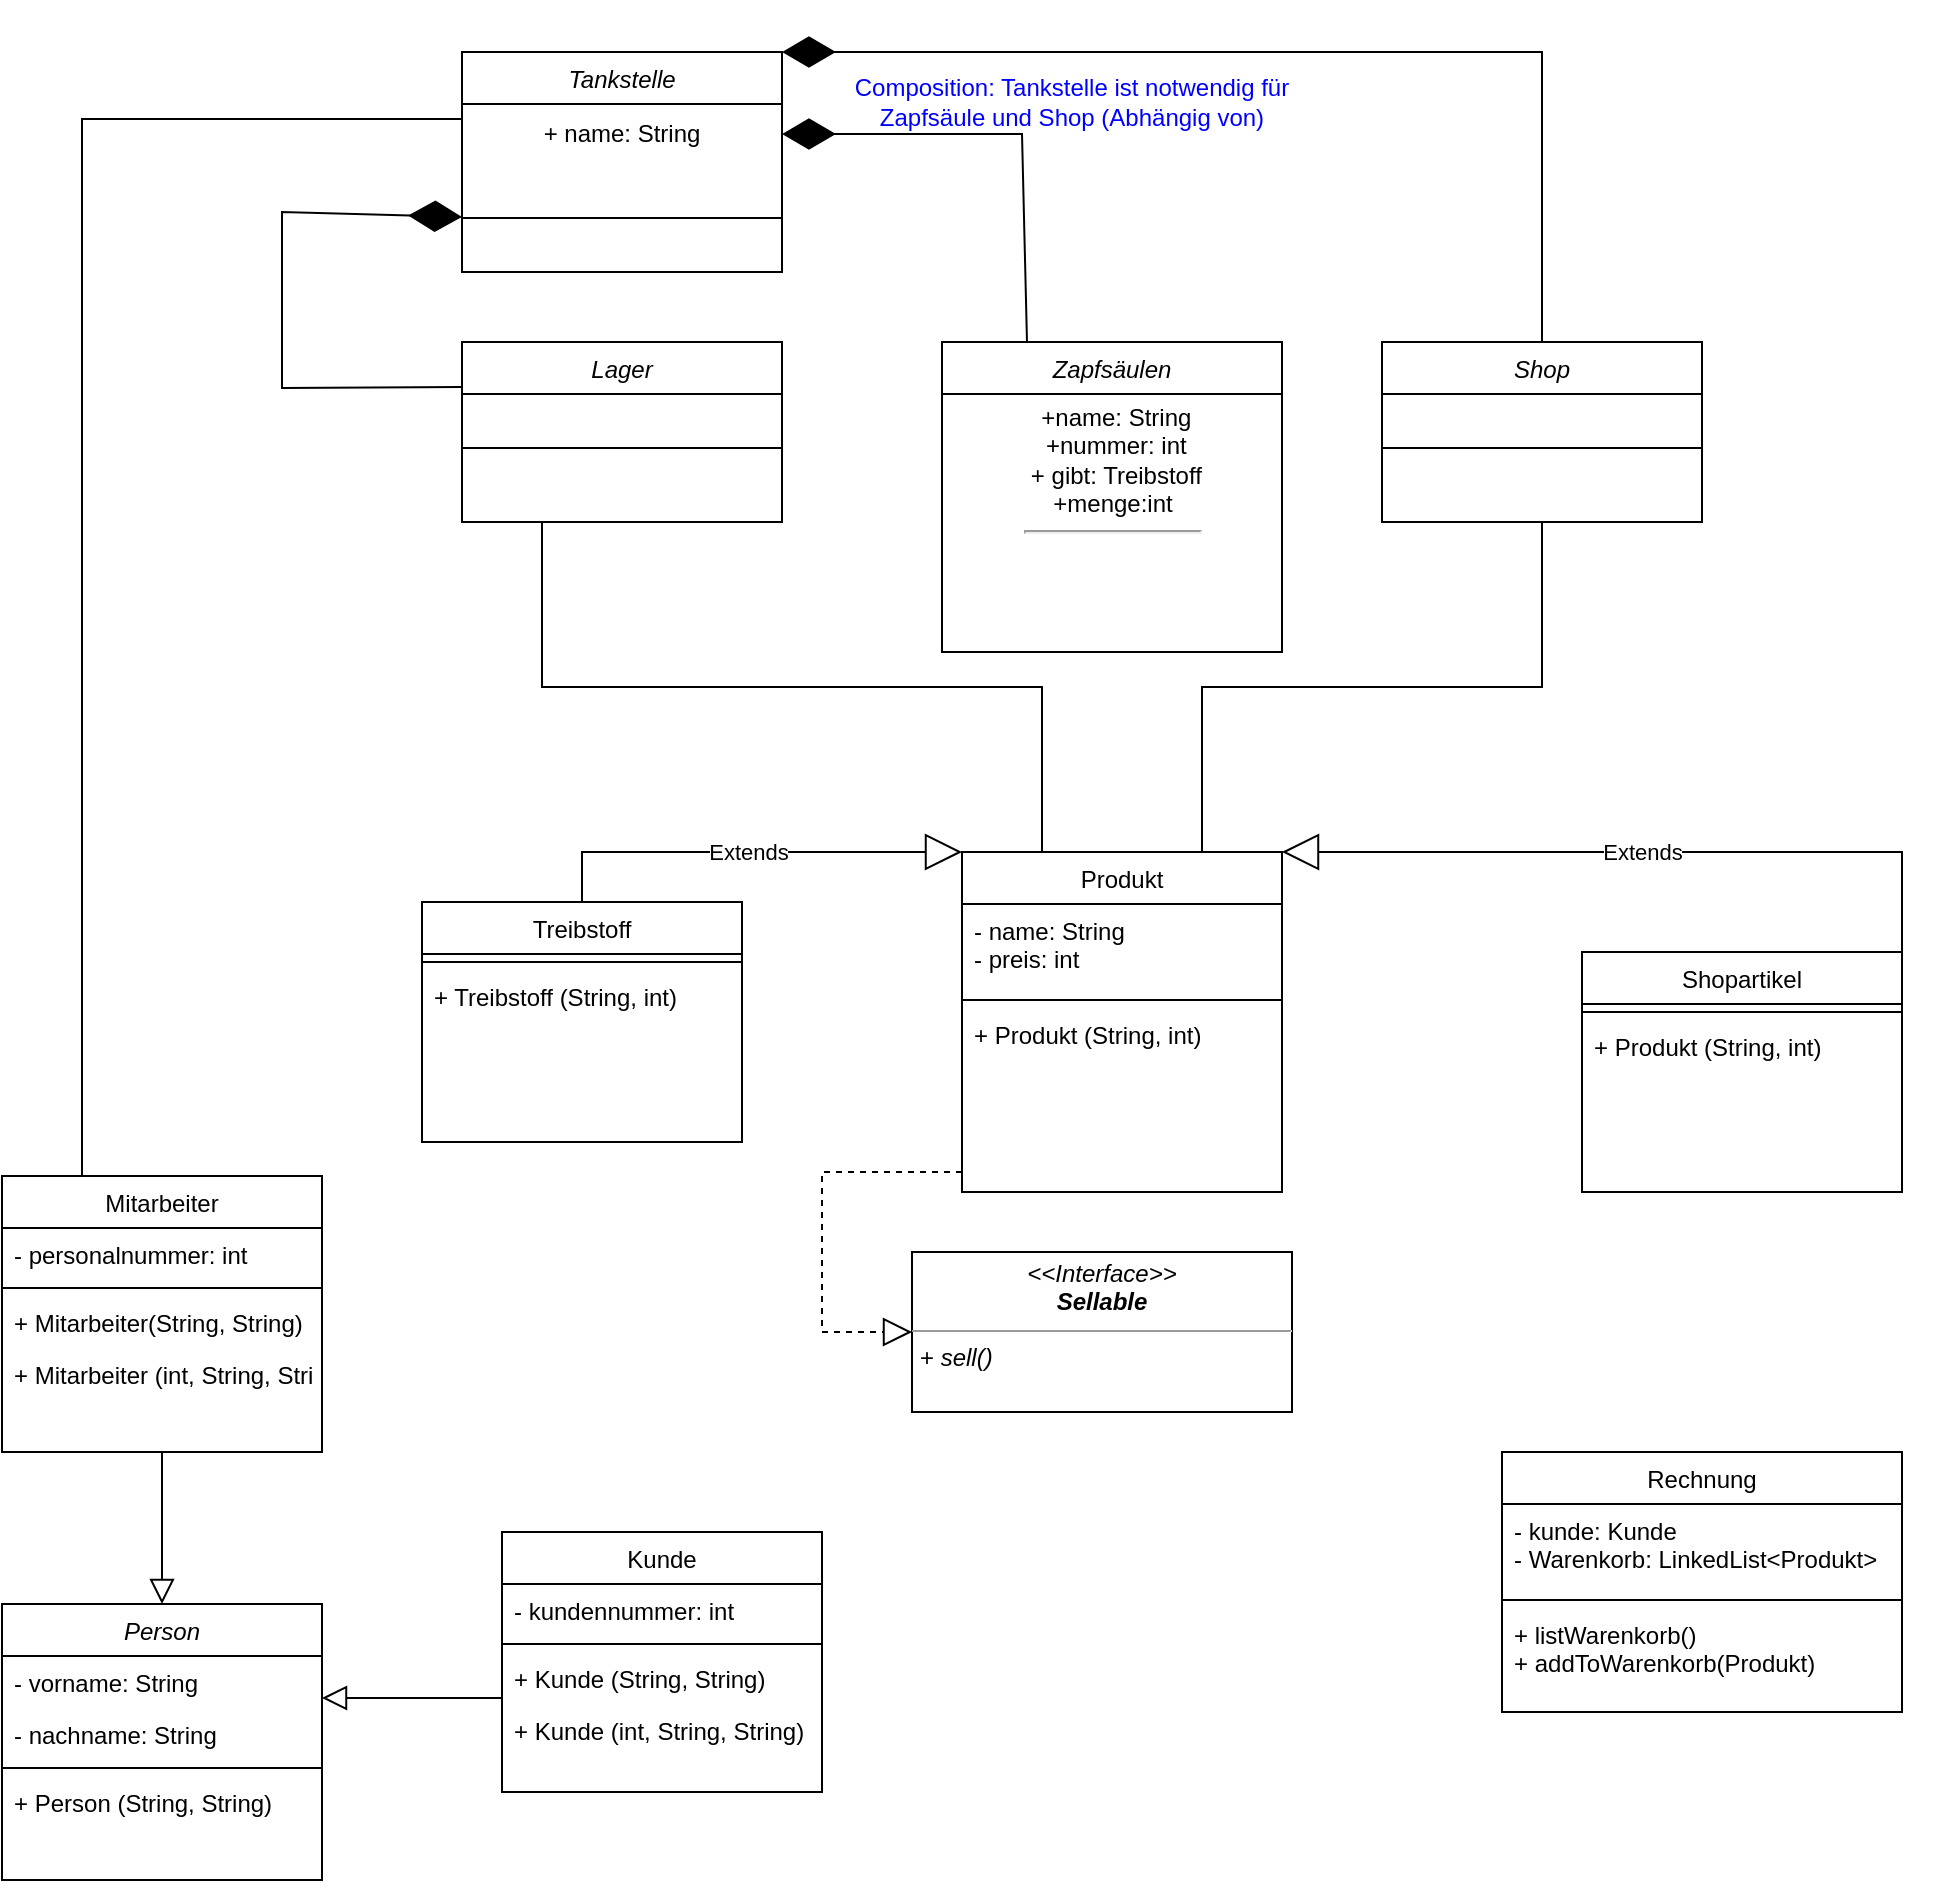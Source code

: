 <mxfile version="17.2.4" type="device"><diagram id="C5RBs43oDa-KdzZeNtuy" name="Page-1"><mxGraphModel dx="2083" dy="913" grid="1" gridSize="10" guides="1" tooltips="1" connect="1" arrows="1" fold="1" page="1" pageScale="1" pageWidth="827" pageHeight="1169" math="0" shadow="0"><root><mxCell id="WIyWlLk6GJQsqaUBKTNV-0"/><mxCell id="WIyWlLk6GJQsqaUBKTNV-1" parent="WIyWlLk6GJQsqaUBKTNV-0"/><mxCell id="e4wMUofer-oNPHXtJpbx-36" value="Person" style="swimlane;fontStyle=2;align=center;verticalAlign=top;childLayout=stackLayout;horizontal=1;startSize=26;horizontalStack=0;resizeParent=1;resizeLast=0;collapsible=1;marginBottom=0;rounded=0;shadow=0;strokeWidth=1;" parent="WIyWlLk6GJQsqaUBKTNV-1" vertex="1"><mxGeometry x="-190" y="816" width="160" height="138" as="geometry"><mxRectangle x="230" y="140" width="160" height="26" as="alternateBounds"/></mxGeometry></mxCell><mxCell id="e4wMUofer-oNPHXtJpbx-37" value="- vorname: String" style="text;align=left;verticalAlign=top;spacingLeft=4;spacingRight=4;overflow=hidden;rotatable=0;points=[[0,0.5],[1,0.5]];portConstraint=eastwest;" parent="e4wMUofer-oNPHXtJpbx-36" vertex="1"><mxGeometry y="26" width="160" height="26" as="geometry"/></mxCell><mxCell id="e4wMUofer-oNPHXtJpbx-38" value="- nachname: String" style="text;align=left;verticalAlign=top;spacingLeft=4;spacingRight=4;overflow=hidden;rotatable=0;points=[[0,0.5],[1,0.5]];portConstraint=eastwest;rounded=0;shadow=0;html=0;" parent="e4wMUofer-oNPHXtJpbx-36" vertex="1"><mxGeometry y="52" width="160" height="26" as="geometry"/></mxCell><mxCell id="e4wMUofer-oNPHXtJpbx-39" value="" style="line;html=1;strokeWidth=1;align=left;verticalAlign=middle;spacingTop=-1;spacingLeft=3;spacingRight=3;rotatable=0;labelPosition=right;points=[];portConstraint=eastwest;" parent="e4wMUofer-oNPHXtJpbx-36" vertex="1"><mxGeometry y="78" width="160" height="8" as="geometry"/></mxCell><mxCell id="e4wMUofer-oNPHXtJpbx-40" value="+ Person (String, String)" style="text;align=left;verticalAlign=top;spacingLeft=4;spacingRight=4;overflow=hidden;rotatable=0;points=[[0,0.5],[1,0.5]];portConstraint=eastwest;" parent="e4wMUofer-oNPHXtJpbx-36" vertex="1"><mxGeometry y="86" width="160" height="26" as="geometry"/></mxCell><mxCell id="e4wMUofer-oNPHXtJpbx-115" style="edgeStyle=orthogonalEdgeStyle;rounded=0;orthogonalLoop=1;jettySize=auto;html=1;exitX=0.25;exitY=0;exitDx=0;exitDy=0;entryX=0;entryY=0.25;entryDx=0;entryDy=0;fontColor=#000000;endArrow=none;endFill=0;" parent="WIyWlLk6GJQsqaUBKTNV-1" source="e4wMUofer-oNPHXtJpbx-41" target="e4wMUofer-oNPHXtJpbx-87" edge="1"><mxGeometry relative="1" as="geometry"/></mxCell><mxCell id="e4wMUofer-oNPHXtJpbx-41" value="Mitarbeiter" style="swimlane;fontStyle=0;align=center;verticalAlign=top;childLayout=stackLayout;horizontal=1;startSize=26;horizontalStack=0;resizeParent=1;resizeLast=0;collapsible=1;marginBottom=0;rounded=0;shadow=0;strokeWidth=1;" parent="WIyWlLk6GJQsqaUBKTNV-1" vertex="1"><mxGeometry x="-190" y="602" width="160" height="138" as="geometry"><mxRectangle x="130" y="380" width="160" height="26" as="alternateBounds"/></mxGeometry></mxCell><mxCell id="e4wMUofer-oNPHXtJpbx-42" value="- personalnummer: int" style="text;align=left;verticalAlign=top;spacingLeft=4;spacingRight=4;overflow=hidden;rotatable=0;points=[[0,0.5],[1,0.5]];portConstraint=eastwest;" parent="e4wMUofer-oNPHXtJpbx-41" vertex="1"><mxGeometry y="26" width="160" height="26" as="geometry"/></mxCell><mxCell id="e4wMUofer-oNPHXtJpbx-43" value="" style="line;html=1;strokeWidth=1;align=left;verticalAlign=middle;spacingTop=-1;spacingLeft=3;spacingRight=3;rotatable=0;labelPosition=right;points=[];portConstraint=eastwest;" parent="e4wMUofer-oNPHXtJpbx-41" vertex="1"><mxGeometry y="52" width="160" height="8" as="geometry"/></mxCell><mxCell id="e4wMUofer-oNPHXtJpbx-44" value="+ Mitarbeiter(String, String)" style="text;align=left;verticalAlign=top;spacingLeft=4;spacingRight=4;overflow=hidden;rotatable=0;points=[[0,0.5],[1,0.5]];portConstraint=eastwest;fontStyle=0" parent="e4wMUofer-oNPHXtJpbx-41" vertex="1"><mxGeometry y="60" width="160" height="26" as="geometry"/></mxCell><mxCell id="e4wMUofer-oNPHXtJpbx-45" value="+ Mitarbeiter (int, String, String)" style="text;align=left;verticalAlign=top;spacingLeft=4;spacingRight=4;overflow=hidden;rotatable=0;points=[[0,0.5],[1,0.5]];portConstraint=eastwest;" parent="e4wMUofer-oNPHXtJpbx-41" vertex="1"><mxGeometry y="86" width="160" height="26" as="geometry"/></mxCell><mxCell id="e4wMUofer-oNPHXtJpbx-46" value="" style="endArrow=block;endSize=10;endFill=0;shadow=0;strokeWidth=1;rounded=0;edgeStyle=elbowEdgeStyle;elbow=vertical;" parent="WIyWlLk6GJQsqaUBKTNV-1" source="e4wMUofer-oNPHXtJpbx-41" target="e4wMUofer-oNPHXtJpbx-36" edge="1"><mxGeometry width="160" relative="1" as="geometry"><mxPoint x="190" y="493" as="sourcePoint"/><mxPoint x="190" y="493" as="targetPoint"/></mxGeometry></mxCell><mxCell id="e4wMUofer-oNPHXtJpbx-47" value="Kunde" style="swimlane;fontStyle=0;align=center;verticalAlign=top;childLayout=stackLayout;horizontal=1;startSize=26;horizontalStack=0;resizeParent=1;resizeLast=0;collapsible=1;marginBottom=0;rounded=0;shadow=0;strokeWidth=1;" parent="WIyWlLk6GJQsqaUBKTNV-1" vertex="1"><mxGeometry x="60" y="780" width="160" height="130" as="geometry"><mxRectangle x="340" y="380" width="170" height="26" as="alternateBounds"/></mxGeometry></mxCell><mxCell id="e4wMUofer-oNPHXtJpbx-48" value="- kundennummer: int" style="text;align=left;verticalAlign=top;spacingLeft=4;spacingRight=4;overflow=hidden;rotatable=0;points=[[0,0.5],[1,0.5]];portConstraint=eastwest;" parent="e4wMUofer-oNPHXtJpbx-47" vertex="1"><mxGeometry y="26" width="160" height="26" as="geometry"/></mxCell><mxCell id="e4wMUofer-oNPHXtJpbx-49" value="" style="line;html=1;strokeWidth=1;align=left;verticalAlign=middle;spacingTop=-1;spacingLeft=3;spacingRight=3;rotatable=0;labelPosition=right;points=[];portConstraint=eastwest;" parent="e4wMUofer-oNPHXtJpbx-47" vertex="1"><mxGeometry y="52" width="160" height="8" as="geometry"/></mxCell><mxCell id="e4wMUofer-oNPHXtJpbx-50" value="+ Kunde (String, String)" style="text;align=left;verticalAlign=top;spacingLeft=4;spacingRight=4;overflow=hidden;rotatable=0;points=[[0,0.5],[1,0.5]];portConstraint=eastwest;" parent="e4wMUofer-oNPHXtJpbx-47" vertex="1"><mxGeometry y="60" width="160" height="26" as="geometry"/></mxCell><mxCell id="e4wMUofer-oNPHXtJpbx-51" value="+ Kunde (int, String, String)" style="text;align=left;verticalAlign=top;spacingLeft=4;spacingRight=4;overflow=hidden;rotatable=0;points=[[0,0.5],[1,0.5]];portConstraint=eastwest;" parent="e4wMUofer-oNPHXtJpbx-47" vertex="1"><mxGeometry y="86" width="160" height="26" as="geometry"/></mxCell><mxCell id="e4wMUofer-oNPHXtJpbx-52" value="" style="endArrow=block;endSize=10;endFill=0;shadow=0;strokeWidth=1;rounded=0;edgeStyle=elbowEdgeStyle;elbow=vertical;" parent="WIyWlLk6GJQsqaUBKTNV-1" source="e4wMUofer-oNPHXtJpbx-47" target="e4wMUofer-oNPHXtJpbx-36" edge="1"><mxGeometry width="160" relative="1" as="geometry"><mxPoint x="200" y="663" as="sourcePoint"/><mxPoint x="300" y="561" as="targetPoint"/></mxGeometry></mxCell><mxCell id="e4wMUofer-oNPHXtJpbx-53" value="Shop" style="swimlane;fontStyle=2;align=center;verticalAlign=top;childLayout=stackLayout;horizontal=1;startSize=26;horizontalStack=0;resizeParent=1;resizeLast=0;collapsible=1;marginBottom=0;rounded=0;shadow=0;strokeWidth=1;" parent="WIyWlLk6GJQsqaUBKTNV-1" vertex="1"><mxGeometry x="500" y="185" width="160" height="90" as="geometry"><mxRectangle x="230" y="140" width="160" height="26" as="alternateBounds"/></mxGeometry></mxCell><mxCell id="e4wMUofer-oNPHXtJpbx-54" value="" style="line;html=1;strokeWidth=1;align=left;verticalAlign=middle;spacingTop=-1;spacingLeft=3;spacingRight=3;rotatable=0;labelPosition=right;points=[];portConstraint=eastwest;" parent="e4wMUofer-oNPHXtJpbx-53" vertex="1"><mxGeometry y="26" width="160" height="54" as="geometry"/></mxCell><mxCell id="e4wMUofer-oNPHXtJpbx-57" value="Tankstelle" style="swimlane;fontStyle=2;align=center;verticalAlign=top;childLayout=stackLayout;horizontal=1;startSize=26;horizontalStack=0;resizeParent=1;resizeLast=0;collapsible=1;marginBottom=0;rounded=0;shadow=0;strokeWidth=1;" parent="WIyWlLk6GJQsqaUBKTNV-1" vertex="1"><mxGeometry x="40" y="40" width="160" height="110" as="geometry"><mxRectangle x="230" y="140" width="160" height="26" as="alternateBounds"/></mxGeometry></mxCell><mxCell id="e4wMUofer-oNPHXtJpbx-87" value="+ name: String&lt;br&gt;" style="text;html=1;strokeColor=none;fillColor=none;align=center;verticalAlign=middle;whiteSpace=wrap;rounded=0;" parent="e4wMUofer-oNPHXtJpbx-57" vertex="1"><mxGeometry y="26" width="160" height="30" as="geometry"/></mxCell><mxCell id="e4wMUofer-oNPHXtJpbx-58" value="" style="line;html=1;strokeWidth=1;align=left;verticalAlign=middle;spacingTop=-1;spacingLeft=3;spacingRight=3;rotatable=0;labelPosition=right;points=[];portConstraint=eastwest;" parent="e4wMUofer-oNPHXtJpbx-57" vertex="1"><mxGeometry y="56" width="160" height="54" as="geometry"/></mxCell><mxCell id="e4wMUofer-oNPHXtJpbx-112" style="edgeStyle=orthogonalEdgeStyle;rounded=0;orthogonalLoop=1;jettySize=auto;html=1;exitX=0.25;exitY=0;exitDx=0;exitDy=0;entryX=0.25;entryY=1;entryDx=0;entryDy=0;fontColor=#0000FF;endArrow=none;endFill=0;" parent="WIyWlLk6GJQsqaUBKTNV-1" source="e4wMUofer-oNPHXtJpbx-61" target="e4wMUofer-oNPHXtJpbx-76" edge="1"><mxGeometry relative="1" as="geometry"/></mxCell><mxCell id="e4wMUofer-oNPHXtJpbx-113" style="edgeStyle=orthogonalEdgeStyle;rounded=0;orthogonalLoop=1;jettySize=auto;html=1;exitX=0.75;exitY=0;exitDx=0;exitDy=0;entryX=0.5;entryY=1;entryDx=0;entryDy=0;fontColor=#0000FF;endArrow=none;endFill=0;" parent="WIyWlLk6GJQsqaUBKTNV-1" source="e4wMUofer-oNPHXtJpbx-61" target="e4wMUofer-oNPHXtJpbx-53" edge="1"><mxGeometry relative="1" as="geometry"/></mxCell><mxCell id="e4wMUofer-oNPHXtJpbx-61" value="Produkt" style="swimlane;fontStyle=0;align=center;verticalAlign=top;childLayout=stackLayout;horizontal=1;startSize=26;horizontalStack=0;resizeParent=1;resizeLast=0;collapsible=1;marginBottom=0;rounded=0;shadow=0;strokeWidth=1;" parent="WIyWlLk6GJQsqaUBKTNV-1" vertex="1"><mxGeometry x="290" y="440" width="160" height="170" as="geometry"><mxRectangle x="130" y="380" width="160" height="26" as="alternateBounds"/></mxGeometry></mxCell><mxCell id="e4wMUofer-oNPHXtJpbx-62" value="- name: String&#10;- preis: int" style="text;align=left;verticalAlign=top;spacingLeft=4;spacingRight=4;overflow=hidden;rotatable=0;points=[[0,0.5],[1,0.5]];portConstraint=eastwest;" parent="e4wMUofer-oNPHXtJpbx-61" vertex="1"><mxGeometry y="26" width="160" height="44" as="geometry"/></mxCell><mxCell id="e4wMUofer-oNPHXtJpbx-63" value="" style="line;html=1;strokeWidth=1;align=left;verticalAlign=middle;spacingTop=-1;spacingLeft=3;spacingRight=3;rotatable=0;labelPosition=right;points=[];portConstraint=eastwest;" parent="e4wMUofer-oNPHXtJpbx-61" vertex="1"><mxGeometry y="70" width="160" height="8" as="geometry"/></mxCell><mxCell id="e4wMUofer-oNPHXtJpbx-64" value="+ Produkt (String, int)" style="text;align=left;verticalAlign=top;spacingLeft=4;spacingRight=4;overflow=hidden;rotatable=0;points=[[0,0.5],[1,0.5]];portConstraint=eastwest;fontStyle=0" parent="e4wMUofer-oNPHXtJpbx-61" vertex="1"><mxGeometry y="78" width="160" height="26" as="geometry"/></mxCell><mxCell id="e4wMUofer-oNPHXtJpbx-65" value="Rechnung" style="swimlane;fontStyle=0;align=center;verticalAlign=top;childLayout=stackLayout;horizontal=1;startSize=26;horizontalStack=0;resizeParent=1;resizeLast=0;collapsible=1;marginBottom=0;rounded=0;shadow=0;strokeWidth=1;" parent="WIyWlLk6GJQsqaUBKTNV-1" vertex="1"><mxGeometry x="560" y="740" width="200" height="130" as="geometry"><mxRectangle x="130" y="380" width="160" height="26" as="alternateBounds"/></mxGeometry></mxCell><mxCell id="e4wMUofer-oNPHXtJpbx-66" value="- kunde: Kunde&#10;- Warenkorb: LinkedList&lt;Produkt&gt;" style="text;align=left;verticalAlign=top;spacingLeft=4;spacingRight=4;overflow=hidden;rotatable=0;points=[[0,0.5],[1,0.5]];portConstraint=eastwest;" parent="e4wMUofer-oNPHXtJpbx-65" vertex="1"><mxGeometry y="26" width="200" height="44" as="geometry"/></mxCell><mxCell id="e4wMUofer-oNPHXtJpbx-67" value="" style="line;html=1;strokeWidth=1;align=left;verticalAlign=middle;spacingTop=-1;spacingLeft=3;spacingRight=3;rotatable=0;labelPosition=right;points=[];portConstraint=eastwest;" parent="e4wMUofer-oNPHXtJpbx-65" vertex="1"><mxGeometry y="70" width="200" height="8" as="geometry"/></mxCell><mxCell id="e4wMUofer-oNPHXtJpbx-68" value="+ listWarenkorb()&#10;+ addToWarenkorb(Produkt)" style="text;align=left;verticalAlign=top;spacingLeft=4;spacingRight=4;overflow=hidden;rotatable=0;points=[[0,0.5],[1,0.5]];portConstraint=eastwest;fontStyle=0" parent="e4wMUofer-oNPHXtJpbx-65" vertex="1"><mxGeometry y="78" width="200" height="42" as="geometry"/></mxCell><mxCell id="e4wMUofer-oNPHXtJpbx-72" value="Zapfsäulen" style="swimlane;fontStyle=2;align=center;verticalAlign=top;childLayout=stackLayout;horizontal=1;startSize=26;horizontalStack=0;resizeParent=1;resizeLast=0;collapsible=1;marginBottom=0;rounded=0;shadow=0;strokeWidth=1;" parent="WIyWlLk6GJQsqaUBKTNV-1" vertex="1"><mxGeometry x="280" y="185" width="170" height="155" as="geometry"><mxRectangle x="230" y="140" width="160" height="26" as="alternateBounds"/></mxGeometry></mxCell><mxCell id="SClApiKViY-E8u-Li6B1-0" value="&lt;div&gt;&amp;nbsp;+name: String&lt;/div&gt;&lt;div&gt;&amp;nbsp;+nummer: int&lt;/div&gt;&lt;div&gt;&amp;nbsp;+ gibt: Treibstoff&lt;/div&gt;&lt;div&gt;+menge:int&lt;/div&gt;&lt;hr&gt;" style="text;html=1;align=center;verticalAlign=middle;resizable=0;points=[];autosize=1;strokeColor=none;fillColor=none;" vertex="1" parent="e4wMUofer-oNPHXtJpbx-72"><mxGeometry y="26" width="170" height="80" as="geometry"/></mxCell><mxCell id="e4wMUofer-oNPHXtJpbx-76" value="Lager" style="swimlane;fontStyle=2;align=center;verticalAlign=top;childLayout=stackLayout;horizontal=1;startSize=26;horizontalStack=0;resizeParent=1;resizeLast=0;collapsible=1;marginBottom=0;rounded=0;shadow=0;strokeWidth=1;" parent="WIyWlLk6GJQsqaUBKTNV-1" vertex="1"><mxGeometry x="40" y="185" width="160" height="90" as="geometry"><mxRectangle x="230" y="140" width="160" height="26" as="alternateBounds"/></mxGeometry></mxCell><mxCell id="e4wMUofer-oNPHXtJpbx-77" value="" style="line;html=1;strokeWidth=1;align=left;verticalAlign=middle;spacingTop=-1;spacingLeft=3;spacingRight=3;rotatable=0;labelPosition=right;points=[];portConstraint=eastwest;" parent="e4wMUofer-oNPHXtJpbx-76" vertex="1"><mxGeometry y="26" width="160" height="54" as="geometry"/></mxCell><mxCell id="e4wMUofer-oNPHXtJpbx-88" value="Treibstoff" style="swimlane;fontStyle=0;align=center;verticalAlign=top;childLayout=stackLayout;horizontal=1;startSize=26;horizontalStack=0;resizeParent=1;resizeLast=0;collapsible=1;marginBottom=0;rounded=0;shadow=0;strokeWidth=1;" parent="WIyWlLk6GJQsqaUBKTNV-1" vertex="1"><mxGeometry x="20" y="465" width="160" height="120" as="geometry"><mxRectangle x="130" y="380" width="160" height="26" as="alternateBounds"/></mxGeometry></mxCell><mxCell id="e4wMUofer-oNPHXtJpbx-90" value="" style="line;html=1;strokeWidth=1;align=left;verticalAlign=middle;spacingTop=-1;spacingLeft=3;spacingRight=3;rotatable=0;labelPosition=right;points=[];portConstraint=eastwest;" parent="e4wMUofer-oNPHXtJpbx-88" vertex="1"><mxGeometry y="26" width="160" height="8" as="geometry"/></mxCell><mxCell id="e4wMUofer-oNPHXtJpbx-91" value="+ Treibstoff (String, int)" style="text;align=left;verticalAlign=top;spacingLeft=4;spacingRight=4;overflow=hidden;rotatable=0;points=[[0,0.5],[1,0.5]];portConstraint=eastwest;fontStyle=0" parent="e4wMUofer-oNPHXtJpbx-88" vertex="1"><mxGeometry y="34" width="160" height="26" as="geometry"/></mxCell><mxCell id="e4wMUofer-oNPHXtJpbx-92" value="Shopartikel" style="swimlane;fontStyle=0;align=center;verticalAlign=top;childLayout=stackLayout;horizontal=1;startSize=26;horizontalStack=0;resizeParent=1;resizeLast=0;collapsible=1;marginBottom=0;rounded=0;shadow=0;strokeWidth=1;" parent="WIyWlLk6GJQsqaUBKTNV-1" vertex="1"><mxGeometry x="600" y="490" width="160" height="120" as="geometry"><mxRectangle x="130" y="380" width="160" height="26" as="alternateBounds"/></mxGeometry></mxCell><mxCell id="e4wMUofer-oNPHXtJpbx-94" value="" style="line;html=1;strokeWidth=1;align=left;verticalAlign=middle;spacingTop=-1;spacingLeft=3;spacingRight=3;rotatable=0;labelPosition=right;points=[];portConstraint=eastwest;" parent="e4wMUofer-oNPHXtJpbx-92" vertex="1"><mxGeometry y="26" width="160" height="8" as="geometry"/></mxCell><mxCell id="e4wMUofer-oNPHXtJpbx-95" value="+ Produkt (String, int)" style="text;align=left;verticalAlign=top;spacingLeft=4;spacingRight=4;overflow=hidden;rotatable=0;points=[[0,0.5],[1,0.5]];portConstraint=eastwest;fontStyle=0" parent="e4wMUofer-oNPHXtJpbx-92" vertex="1"><mxGeometry y="34" width="160" height="26" as="geometry"/></mxCell><mxCell id="e4wMUofer-oNPHXtJpbx-96" value="Extends" style="endArrow=block;endSize=16;endFill=0;html=1;rounded=0;exitX=1;exitY=0;exitDx=0;exitDy=0;entryX=1;entryY=0;entryDx=0;entryDy=0;" parent="WIyWlLk6GJQsqaUBKTNV-1" source="e4wMUofer-oNPHXtJpbx-92" target="e4wMUofer-oNPHXtJpbx-61" edge="1"><mxGeometry width="160" relative="1" as="geometry"><mxPoint x="450" y="402.5" as="sourcePoint"/><mxPoint x="330" y="340" as="targetPoint"/><Array as="points"><mxPoint x="760" y="440"/></Array></mxGeometry></mxCell><mxCell id="e4wMUofer-oNPHXtJpbx-97" value="Extends" style="endArrow=block;endSize=16;endFill=0;html=1;rounded=0;exitX=0.5;exitY=0;exitDx=0;exitDy=0;entryX=0;entryY=0;entryDx=0;entryDy=0;" parent="WIyWlLk6GJQsqaUBKTNV-1" source="e4wMUofer-oNPHXtJpbx-88" target="e4wMUofer-oNPHXtJpbx-61" edge="1"><mxGeometry width="160" relative="1" as="geometry"><mxPoint x="100" y="442" as="sourcePoint"/><mxPoint x="-50" y="332" as="targetPoint"/><Array as="points"><mxPoint x="100" y="440"/></Array></mxGeometry></mxCell><mxCell id="e4wMUofer-oNPHXtJpbx-100" value="" style="endArrow=diamondThin;endFill=1;endSize=24;html=1;rounded=0;entryX=1;entryY=0.5;entryDx=0;entryDy=0;exitX=0.25;exitY=0;exitDx=0;exitDy=0;" parent="WIyWlLk6GJQsqaUBKTNV-1" source="e4wMUofer-oNPHXtJpbx-72" target="e4wMUofer-oNPHXtJpbx-87" edge="1"><mxGeometry width="160" relative="1" as="geometry"><mxPoint x="290" y="80" as="sourcePoint"/><mxPoint x="450" y="80" as="targetPoint"/><Array as="points"><mxPoint x="320" y="81"/></Array></mxGeometry></mxCell><mxCell id="e4wMUofer-oNPHXtJpbx-101" value="" style="endArrow=diamondThin;endFill=1;endSize=24;html=1;rounded=0;entryX=1;entryY=0;entryDx=0;entryDy=0;" parent="WIyWlLk6GJQsqaUBKTNV-1" source="e4wMUofer-oNPHXtJpbx-53" target="e4wMUofer-oNPHXtJpbx-57" edge="1"><mxGeometry width="160" relative="1" as="geometry"><mxPoint x="370" y="147" as="sourcePoint"/><mxPoint x="250" y="43" as="targetPoint"/><Array as="points"><mxPoint x="580" y="40"/></Array></mxGeometry></mxCell><mxCell id="e4wMUofer-oNPHXtJpbx-102" value="&lt;font color=&quot;#0000ff&quot;&gt;Composition: Tankstelle ist notwendig für Zapfsäule und Shop (Abhängig von)&lt;/font&gt;" style="text;html=1;strokeColor=none;fillColor=none;align=center;verticalAlign=middle;whiteSpace=wrap;rounded=0;" parent="WIyWlLk6GJQsqaUBKTNV-1" vertex="1"><mxGeometry x="230" y="50" width="230" height="30" as="geometry"/></mxCell><mxCell id="e4wMUofer-oNPHXtJpbx-110" value="" style="endArrow=diamondThin;endFill=1;endSize=24;html=1;rounded=0;exitX=0;exitY=0.25;exitDx=0;exitDy=0;entryX=0;entryY=0.75;entryDx=0;entryDy=0;" parent="WIyWlLk6GJQsqaUBKTNV-1" source="e4wMUofer-oNPHXtJpbx-76" target="e4wMUofer-oNPHXtJpbx-57" edge="1"><mxGeometry width="160" relative="1" as="geometry"><mxPoint y="224" as="sourcePoint"/><mxPoint x="-120" y="80" as="targetPoint"/><Array as="points"><mxPoint x="-50" y="208"/><mxPoint x="-50" y="170"/><mxPoint x="-50" y="120"/></Array></mxGeometry></mxCell><mxCell id="e4wMUofer-oNPHXtJpbx-114" value="&lt;p style=&quot;margin: 0px ; margin-top: 4px ; text-align: center&quot;&gt;&lt;font color=&quot;#000000&quot;&gt;&lt;i&gt;&amp;lt;&amp;lt;Interface&amp;gt;&amp;gt;&lt;/i&gt;&lt;br&gt;&lt;/font&gt;&lt;span style=&quot;color: rgb(0 , 0 , 0) ; font-style: italic&quot;&gt;&lt;b&gt;Sellable&lt;/b&gt;&lt;/span&gt;&lt;font color=&quot;#000000&quot;&gt;&lt;br&gt;&lt;/font&gt;&lt;/p&gt;&lt;hr size=&quot;1&quot;&gt;&lt;p style=&quot;margin: 0px ; margin-left: 4px&quot;&gt;&lt;/p&gt;&lt;p style=&quot;margin: 0px ; margin-left: 4px&quot;&gt;&lt;font color=&quot;#000000&quot;&gt;+ &lt;i&gt;sell()&lt;/i&gt;&lt;/font&gt;&lt;/p&gt;" style="verticalAlign=top;align=left;overflow=fill;fontSize=12;fontFamily=Helvetica;html=1;fontColor=#0000FF;" parent="WIyWlLk6GJQsqaUBKTNV-1" vertex="1"><mxGeometry x="265" y="640" width="190" height="80" as="geometry"/></mxCell><mxCell id="e4wMUofer-oNPHXtJpbx-117" value="" style="endArrow=block;dashed=1;endFill=0;endSize=12;html=1;rounded=0;fontColor=#000000;entryX=0;entryY=0.5;entryDx=0;entryDy=0;" parent="WIyWlLk6GJQsqaUBKTNV-1" target="e4wMUofer-oNPHXtJpbx-114" edge="1"><mxGeometry width="160" relative="1" as="geometry"><mxPoint x="290" y="600" as="sourcePoint"/><mxPoint x="290" y="590" as="targetPoint"/><Array as="points"><mxPoint x="220" y="600"/><mxPoint x="220" y="680"/></Array></mxGeometry></mxCell></root></mxGraphModel></diagram></mxfile>